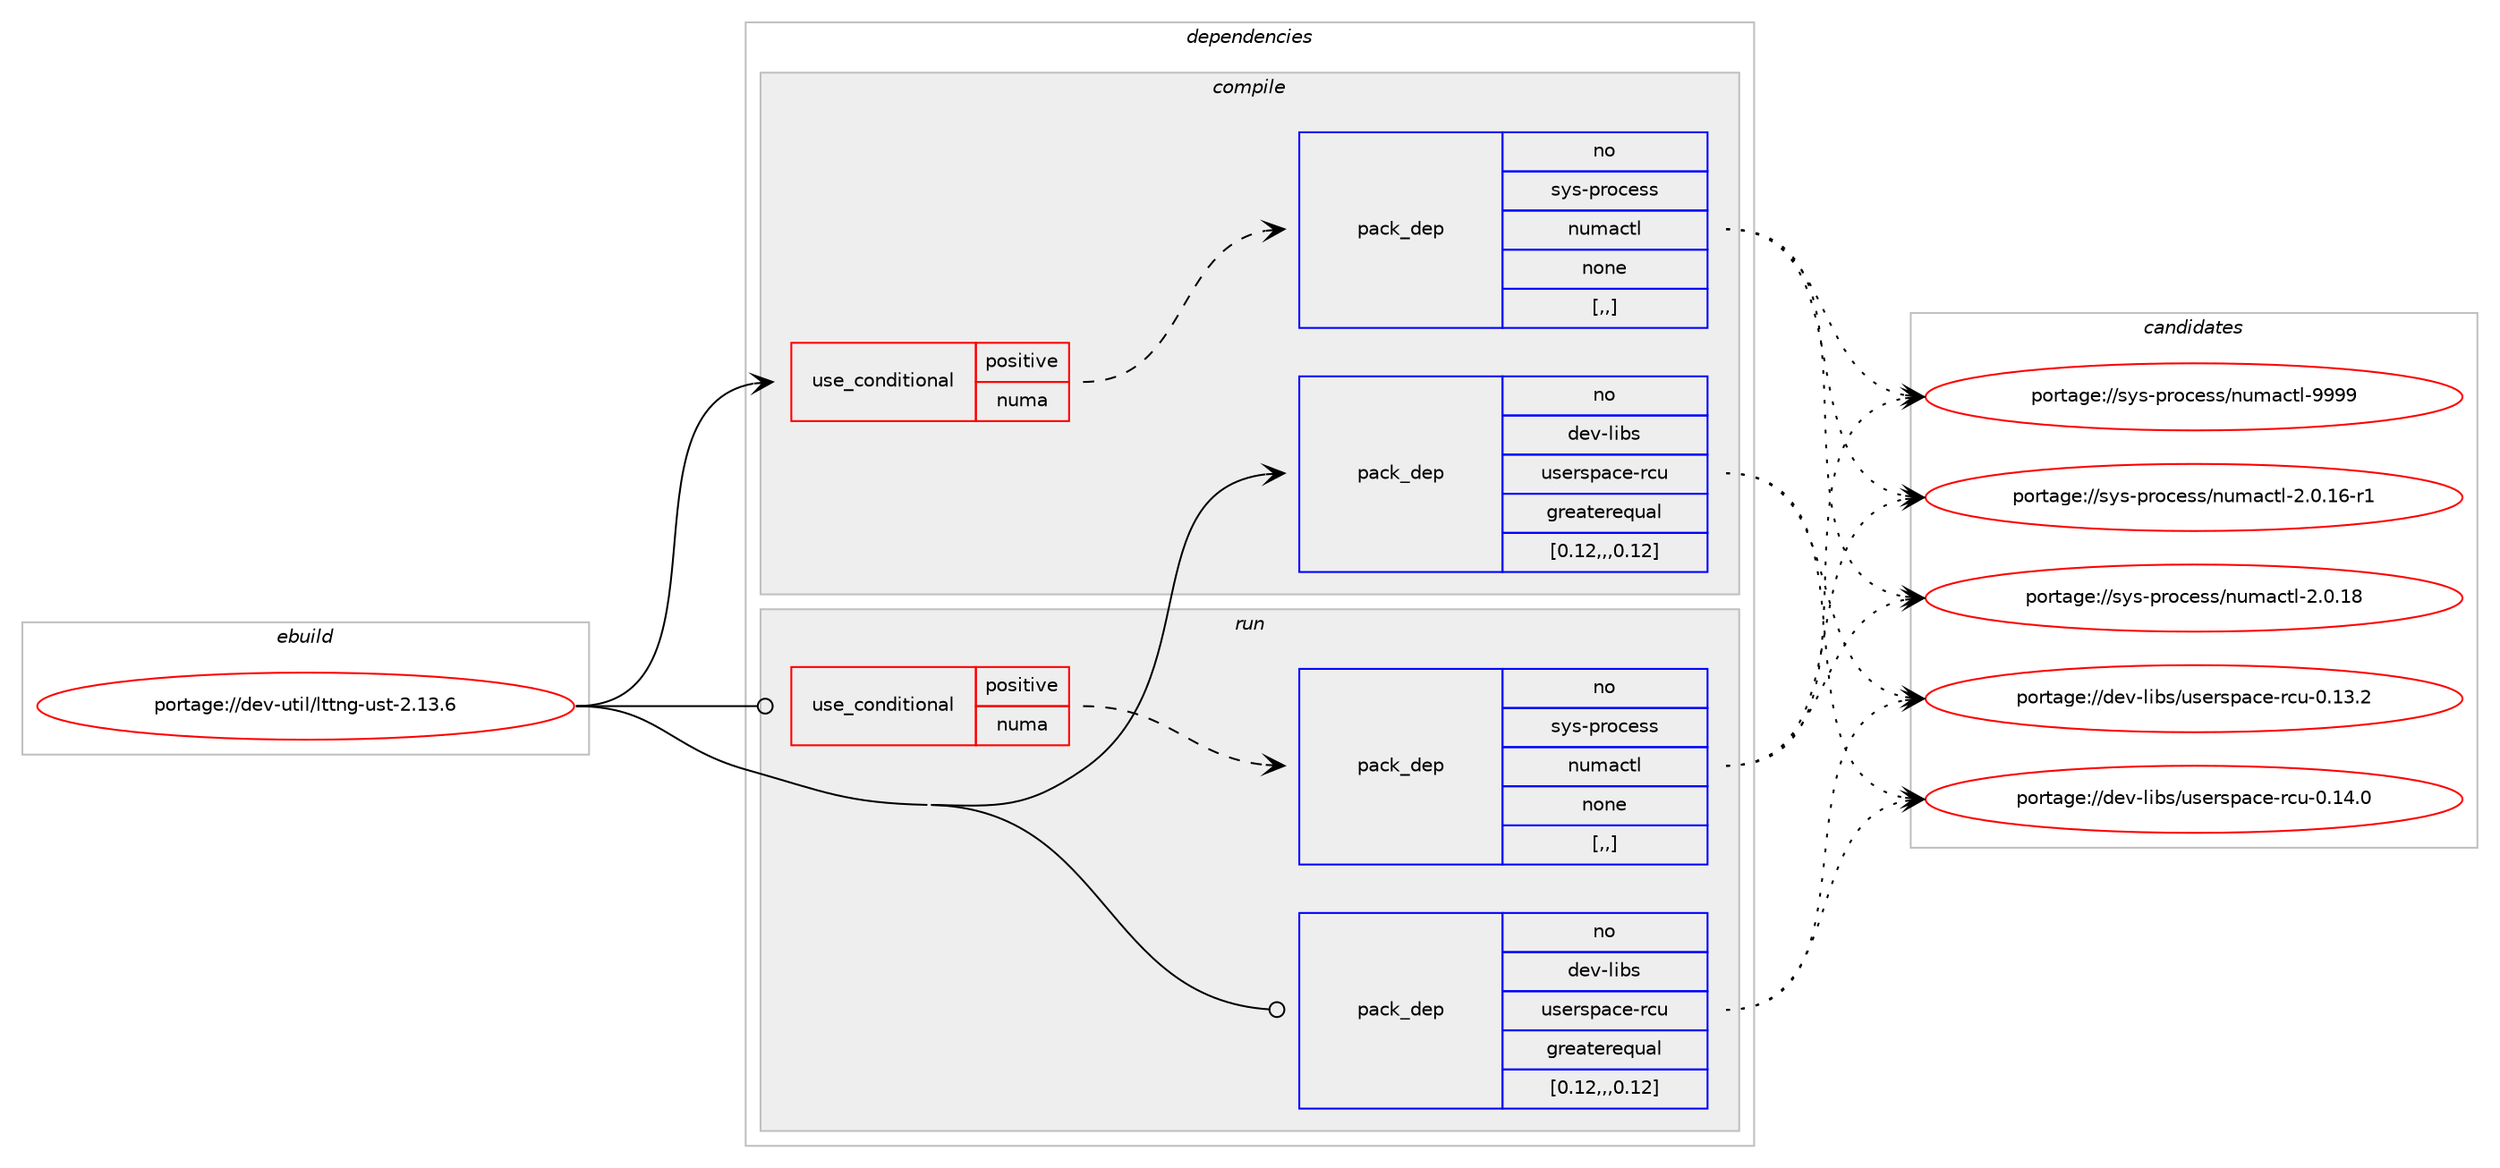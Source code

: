 digraph prolog {

# *************
# Graph options
# *************

newrank=true;
concentrate=true;
compound=true;
graph [rankdir=LR,fontname=Helvetica,fontsize=10,ranksep=1.5];#, ranksep=2.5, nodesep=0.2];
edge  [arrowhead=vee];
node  [fontname=Helvetica,fontsize=10];

# **********
# The ebuild
# **********

subgraph cluster_leftcol {
color=gray;
rank=same;
label=<<i>ebuild</i>>;
id [label="portage://dev-util/lttng-ust-2.13.6", color=red, width=4, href="../dev-util/lttng-ust-2.13.6.svg"];
}

# ****************
# The dependencies
# ****************

subgraph cluster_midcol {
color=gray;
label=<<i>dependencies</i>>;
subgraph cluster_compile {
fillcolor="#eeeeee";
style=filled;
label=<<i>compile</i>>;
subgraph cond59522 {
dependency212359 [label=<<TABLE BORDER="0" CELLBORDER="1" CELLSPACING="0" CELLPADDING="4"><TR><TD ROWSPAN="3" CELLPADDING="10">use_conditional</TD></TR><TR><TD>positive</TD></TR><TR><TD>numa</TD></TR></TABLE>>, shape=none, color=red];
subgraph pack151423 {
dependency212360 [label=<<TABLE BORDER="0" CELLBORDER="1" CELLSPACING="0" CELLPADDING="4" WIDTH="220"><TR><TD ROWSPAN="6" CELLPADDING="30">pack_dep</TD></TR><TR><TD WIDTH="110">no</TD></TR><TR><TD>sys-process</TD></TR><TR><TD>numactl</TD></TR><TR><TD>none</TD></TR><TR><TD>[,,]</TD></TR></TABLE>>, shape=none, color=blue];
}
dependency212359:e -> dependency212360:w [weight=20,style="dashed",arrowhead="vee"];
}
id:e -> dependency212359:w [weight=20,style="solid",arrowhead="vee"];
subgraph pack151424 {
dependency212361 [label=<<TABLE BORDER="0" CELLBORDER="1" CELLSPACING="0" CELLPADDING="4" WIDTH="220"><TR><TD ROWSPAN="6" CELLPADDING="30">pack_dep</TD></TR><TR><TD WIDTH="110">no</TD></TR><TR><TD>dev-libs</TD></TR><TR><TD>userspace-rcu</TD></TR><TR><TD>greaterequal</TD></TR><TR><TD>[0.12,,,0.12]</TD></TR></TABLE>>, shape=none, color=blue];
}
id:e -> dependency212361:w [weight=20,style="solid",arrowhead="vee"];
}
subgraph cluster_compileandrun {
fillcolor="#eeeeee";
style=filled;
label=<<i>compile and run</i>>;
}
subgraph cluster_run {
fillcolor="#eeeeee";
style=filled;
label=<<i>run</i>>;
subgraph cond59523 {
dependency212362 [label=<<TABLE BORDER="0" CELLBORDER="1" CELLSPACING="0" CELLPADDING="4"><TR><TD ROWSPAN="3" CELLPADDING="10">use_conditional</TD></TR><TR><TD>positive</TD></TR><TR><TD>numa</TD></TR></TABLE>>, shape=none, color=red];
subgraph pack151425 {
dependency212363 [label=<<TABLE BORDER="0" CELLBORDER="1" CELLSPACING="0" CELLPADDING="4" WIDTH="220"><TR><TD ROWSPAN="6" CELLPADDING="30">pack_dep</TD></TR><TR><TD WIDTH="110">no</TD></TR><TR><TD>sys-process</TD></TR><TR><TD>numactl</TD></TR><TR><TD>none</TD></TR><TR><TD>[,,]</TD></TR></TABLE>>, shape=none, color=blue];
}
dependency212362:e -> dependency212363:w [weight=20,style="dashed",arrowhead="vee"];
}
id:e -> dependency212362:w [weight=20,style="solid",arrowhead="odot"];
subgraph pack151426 {
dependency212364 [label=<<TABLE BORDER="0" CELLBORDER="1" CELLSPACING="0" CELLPADDING="4" WIDTH="220"><TR><TD ROWSPAN="6" CELLPADDING="30">pack_dep</TD></TR><TR><TD WIDTH="110">no</TD></TR><TR><TD>dev-libs</TD></TR><TR><TD>userspace-rcu</TD></TR><TR><TD>greaterequal</TD></TR><TR><TD>[0.12,,,0.12]</TD></TR></TABLE>>, shape=none, color=blue];
}
id:e -> dependency212364:w [weight=20,style="solid",arrowhead="odot"];
}
}

# **************
# The candidates
# **************

subgraph cluster_choices {
rank=same;
color=gray;
label=<<i>candidates</i>>;

subgraph choice151423 {
color=black;
nodesep=1;
choice1151211154511211411199101115115471101171099799116108455046484649544511449 [label="portage://sys-process/numactl-2.0.16-r1", color=red, width=4,href="../sys-process/numactl-2.0.16-r1.svg"];
choice115121115451121141119910111511547110117109979911610845504648464956 [label="portage://sys-process/numactl-2.0.18", color=red, width=4,href="../sys-process/numactl-2.0.18.svg"];
choice11512111545112114111991011151154711011710997991161084557575757 [label="portage://sys-process/numactl-9999", color=red, width=4,href="../sys-process/numactl-9999.svg"];
dependency212360:e -> choice1151211154511211411199101115115471101171099799116108455046484649544511449:w [style=dotted,weight="100"];
dependency212360:e -> choice115121115451121141119910111511547110117109979911610845504648464956:w [style=dotted,weight="100"];
dependency212360:e -> choice11512111545112114111991011151154711011710997991161084557575757:w [style=dotted,weight="100"];
}
subgraph choice151424 {
color=black;
nodesep=1;
choice1001011184510810598115471171151011141151129799101451149911745484649514650 [label="portage://dev-libs/userspace-rcu-0.13.2", color=red, width=4,href="../dev-libs/userspace-rcu-0.13.2.svg"];
choice1001011184510810598115471171151011141151129799101451149911745484649524648 [label="portage://dev-libs/userspace-rcu-0.14.0", color=red, width=4,href="../dev-libs/userspace-rcu-0.14.0.svg"];
dependency212361:e -> choice1001011184510810598115471171151011141151129799101451149911745484649514650:w [style=dotted,weight="100"];
dependency212361:e -> choice1001011184510810598115471171151011141151129799101451149911745484649524648:w [style=dotted,weight="100"];
}
subgraph choice151425 {
color=black;
nodesep=1;
choice1151211154511211411199101115115471101171099799116108455046484649544511449 [label="portage://sys-process/numactl-2.0.16-r1", color=red, width=4,href="../sys-process/numactl-2.0.16-r1.svg"];
choice115121115451121141119910111511547110117109979911610845504648464956 [label="portage://sys-process/numactl-2.0.18", color=red, width=4,href="../sys-process/numactl-2.0.18.svg"];
choice11512111545112114111991011151154711011710997991161084557575757 [label="portage://sys-process/numactl-9999", color=red, width=4,href="../sys-process/numactl-9999.svg"];
dependency212363:e -> choice1151211154511211411199101115115471101171099799116108455046484649544511449:w [style=dotted,weight="100"];
dependency212363:e -> choice115121115451121141119910111511547110117109979911610845504648464956:w [style=dotted,weight="100"];
dependency212363:e -> choice11512111545112114111991011151154711011710997991161084557575757:w [style=dotted,weight="100"];
}
subgraph choice151426 {
color=black;
nodesep=1;
choice1001011184510810598115471171151011141151129799101451149911745484649514650 [label="portage://dev-libs/userspace-rcu-0.13.2", color=red, width=4,href="../dev-libs/userspace-rcu-0.13.2.svg"];
choice1001011184510810598115471171151011141151129799101451149911745484649524648 [label="portage://dev-libs/userspace-rcu-0.14.0", color=red, width=4,href="../dev-libs/userspace-rcu-0.14.0.svg"];
dependency212364:e -> choice1001011184510810598115471171151011141151129799101451149911745484649514650:w [style=dotted,weight="100"];
dependency212364:e -> choice1001011184510810598115471171151011141151129799101451149911745484649524648:w [style=dotted,weight="100"];
}
}

}

